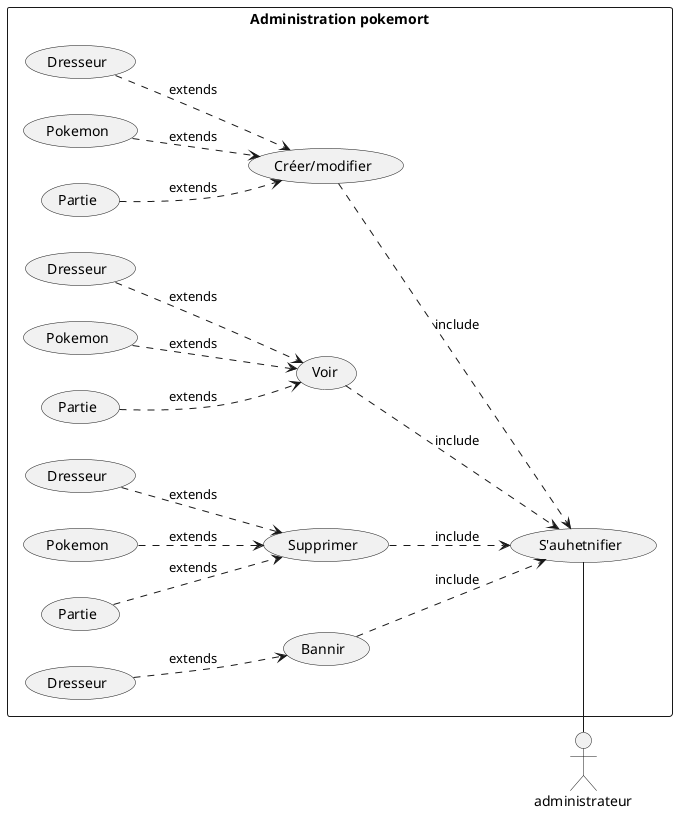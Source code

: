 @startuml

left to right direction

actor administrateur

rectangle "Administration pokemort" {
    usecase "S'auhetnifier" as AUTH

    usecase "Voir" as VIEW
    usecase "Créer/modifier" as EDIT
    usecase "Supprimer" as DELETE

    usecase "Dresseur" as TRAINER
    usecase "Pokemon" as POKEMON
    usecase "Partie" as ADVENTURE

    usecase "Dresseur" as TRAINER2
    usecase "Pokemon" as POKEMON2
    usecase "Partie" as ADVENTURE2

    usecase "Dresseur" as TRAINER3
    usecase "Pokemon" as POKEMON3
    usecase "Partie" as ADVENTURE3

    usecase "Bannir" as BAN
    usecase "Dresseur" as TRAINER4

    administrateur - AUTH
    
    EDIT ..> AUTH : include
    VIEW ..> AUTH : include
    DELETE ..> AUTH : include

    TRAINER ..> EDIT : extends
    POKEMON ..> EDIT : extends
    ADVENTURE ..> EDIT : extends

    TRAINER2 ..> VIEW : extends
    POKEMON2 ..> VIEW : extends
    ADVENTURE2 ..> VIEW : extends

    TRAINER3 ..> DELETE : extends
    POKEMON3 ..> DELETE : extends
    ADVENTURE3 ..> DELETE : extends

    BAN ..> AUTH : include
    TRAINER4 ..> BAN : extends
}

@enduml
